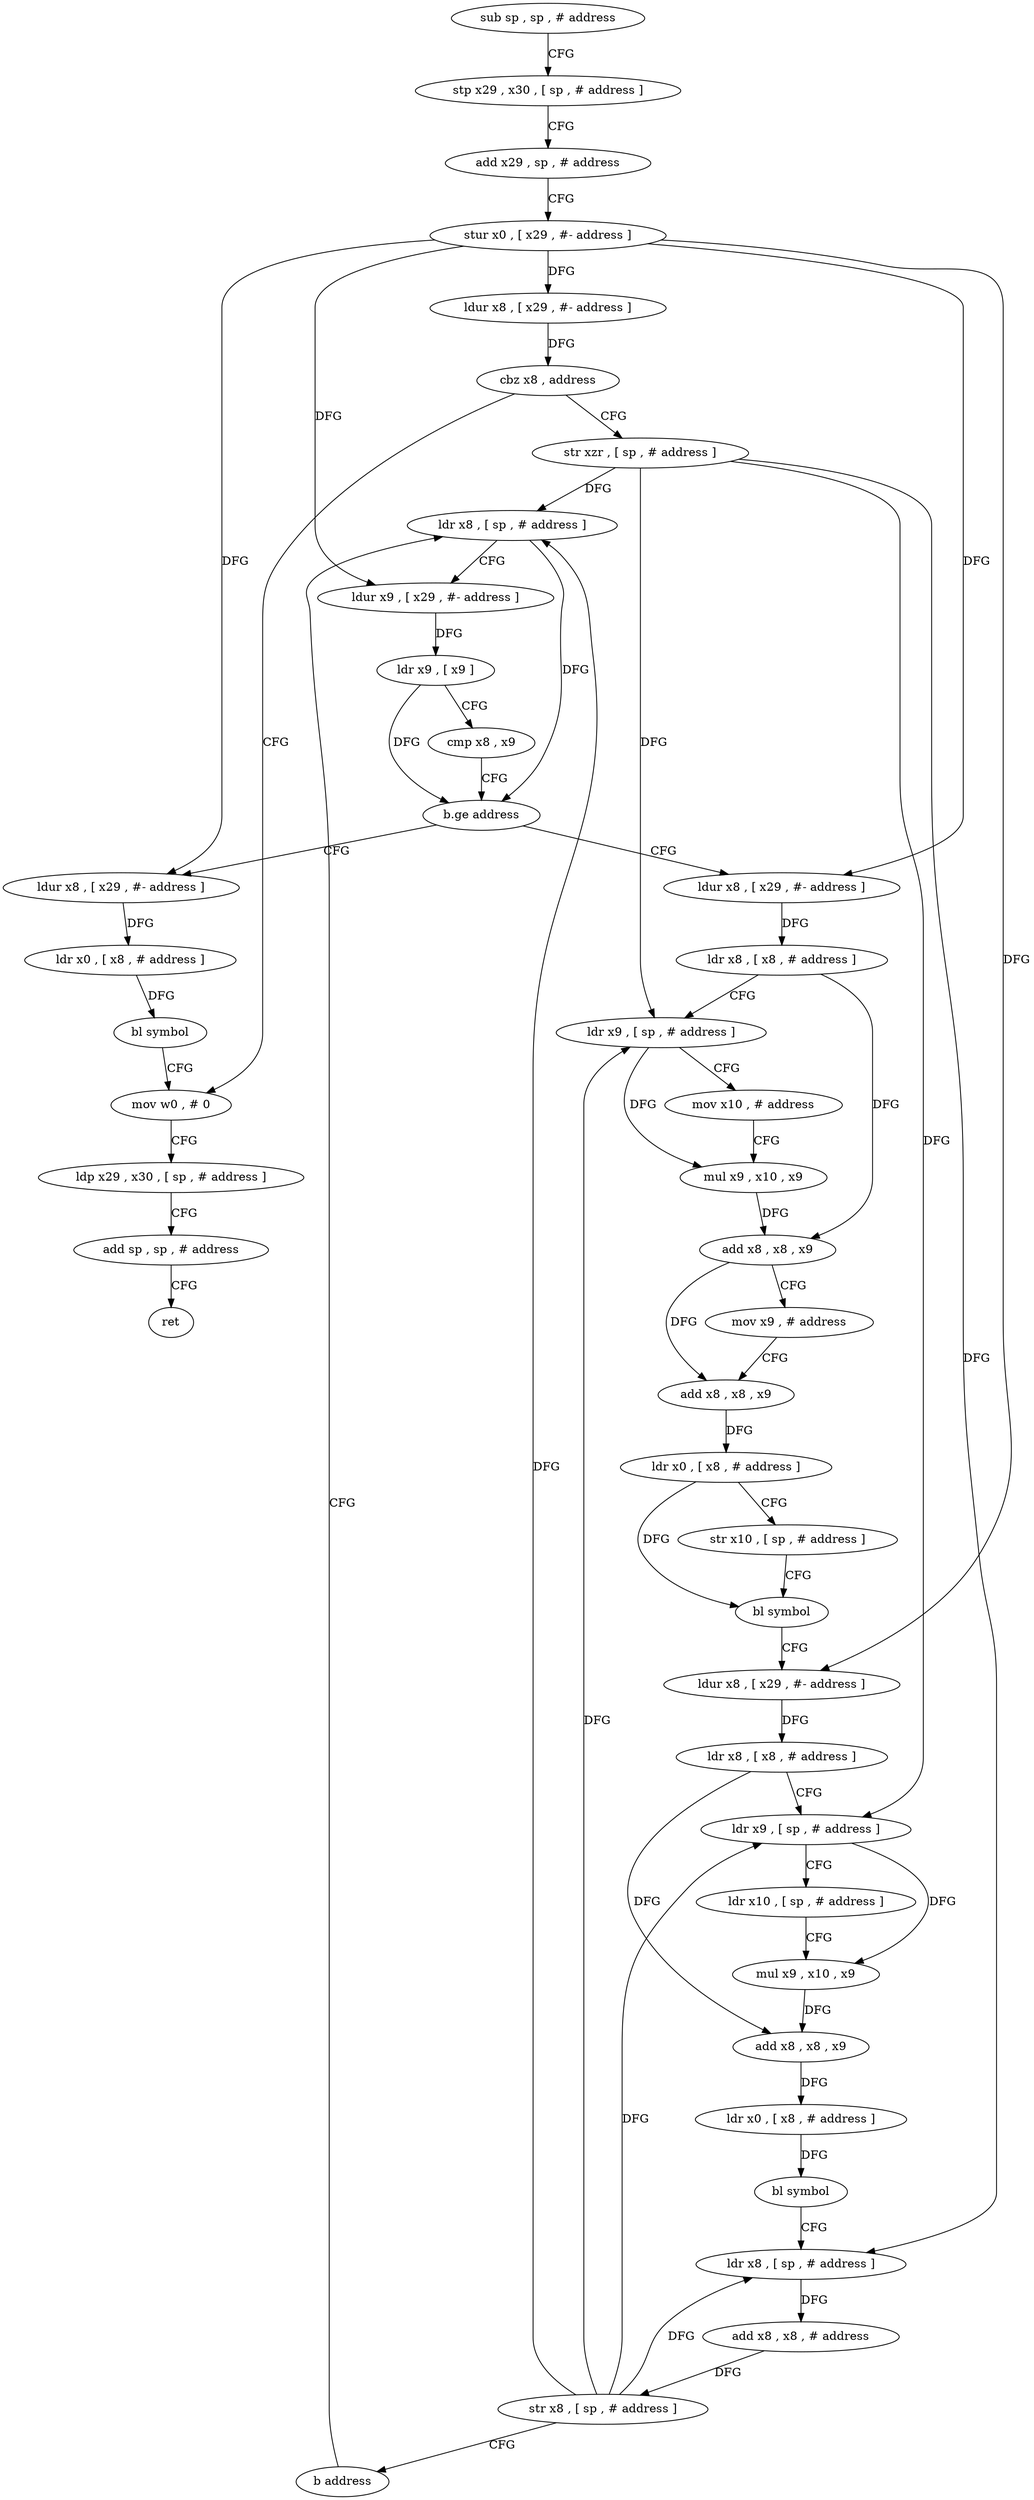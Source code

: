 digraph "func" {
"4327032" [label = "sub sp , sp , # address" ]
"4327036" [label = "stp x29 , x30 , [ sp , # address ]" ]
"4327040" [label = "add x29 , sp , # address" ]
"4327044" [label = "stur x0 , [ x29 , #- address ]" ]
"4327048" [label = "ldur x8 , [ x29 , #- address ]" ]
"4327052" [label = "cbz x8 , address" ]
"4327184" [label = "mov w0 , # 0" ]
"4327056" [label = "str xzr , [ sp , # address ]" ]
"4327188" [label = "ldp x29 , x30 , [ sp , # address ]" ]
"4327192" [label = "add sp , sp , # address" ]
"4327196" [label = "ret" ]
"4327060" [label = "ldr x8 , [ sp , # address ]" ]
"4327172" [label = "ldur x8 , [ x29 , #- address ]" ]
"4327176" [label = "ldr x0 , [ x8 , # address ]" ]
"4327180" [label = "bl symbol" ]
"4327080" [label = "ldur x8 , [ x29 , #- address ]" ]
"4327084" [label = "ldr x8 , [ x8 , # address ]" ]
"4327088" [label = "ldr x9 , [ sp , # address ]" ]
"4327092" [label = "mov x10 , # address" ]
"4327096" [label = "mul x9 , x10 , x9" ]
"4327100" [label = "add x8 , x8 , x9" ]
"4327104" [label = "mov x9 , # address" ]
"4327108" [label = "add x8 , x8 , x9" ]
"4327112" [label = "ldr x0 , [ x8 , # address ]" ]
"4327116" [label = "str x10 , [ sp , # address ]" ]
"4327120" [label = "bl symbol" ]
"4327124" [label = "ldur x8 , [ x29 , #- address ]" ]
"4327128" [label = "ldr x8 , [ x8 , # address ]" ]
"4327132" [label = "ldr x9 , [ sp , # address ]" ]
"4327136" [label = "ldr x10 , [ sp , # address ]" ]
"4327140" [label = "mul x9 , x10 , x9" ]
"4327144" [label = "add x8 , x8 , x9" ]
"4327148" [label = "ldr x0 , [ x8 , # address ]" ]
"4327152" [label = "bl symbol" ]
"4327156" [label = "ldr x8 , [ sp , # address ]" ]
"4327160" [label = "add x8 , x8 , # address" ]
"4327164" [label = "str x8 , [ sp , # address ]" ]
"4327168" [label = "b address" ]
"4327064" [label = "ldur x9 , [ x29 , #- address ]" ]
"4327068" [label = "ldr x9 , [ x9 ]" ]
"4327072" [label = "cmp x8 , x9" ]
"4327076" [label = "b.ge address" ]
"4327032" -> "4327036" [ label = "CFG" ]
"4327036" -> "4327040" [ label = "CFG" ]
"4327040" -> "4327044" [ label = "CFG" ]
"4327044" -> "4327048" [ label = "DFG" ]
"4327044" -> "4327064" [ label = "DFG" ]
"4327044" -> "4327172" [ label = "DFG" ]
"4327044" -> "4327080" [ label = "DFG" ]
"4327044" -> "4327124" [ label = "DFG" ]
"4327048" -> "4327052" [ label = "DFG" ]
"4327052" -> "4327184" [ label = "CFG" ]
"4327052" -> "4327056" [ label = "CFG" ]
"4327184" -> "4327188" [ label = "CFG" ]
"4327056" -> "4327060" [ label = "DFG" ]
"4327056" -> "4327088" [ label = "DFG" ]
"4327056" -> "4327132" [ label = "DFG" ]
"4327056" -> "4327156" [ label = "DFG" ]
"4327188" -> "4327192" [ label = "CFG" ]
"4327192" -> "4327196" [ label = "CFG" ]
"4327060" -> "4327064" [ label = "CFG" ]
"4327060" -> "4327076" [ label = "DFG" ]
"4327172" -> "4327176" [ label = "DFG" ]
"4327176" -> "4327180" [ label = "DFG" ]
"4327180" -> "4327184" [ label = "CFG" ]
"4327080" -> "4327084" [ label = "DFG" ]
"4327084" -> "4327088" [ label = "CFG" ]
"4327084" -> "4327100" [ label = "DFG" ]
"4327088" -> "4327092" [ label = "CFG" ]
"4327088" -> "4327096" [ label = "DFG" ]
"4327092" -> "4327096" [ label = "CFG" ]
"4327096" -> "4327100" [ label = "DFG" ]
"4327100" -> "4327104" [ label = "CFG" ]
"4327100" -> "4327108" [ label = "DFG" ]
"4327104" -> "4327108" [ label = "CFG" ]
"4327108" -> "4327112" [ label = "DFG" ]
"4327112" -> "4327116" [ label = "CFG" ]
"4327112" -> "4327120" [ label = "DFG" ]
"4327116" -> "4327120" [ label = "CFG" ]
"4327120" -> "4327124" [ label = "CFG" ]
"4327124" -> "4327128" [ label = "DFG" ]
"4327128" -> "4327132" [ label = "CFG" ]
"4327128" -> "4327144" [ label = "DFG" ]
"4327132" -> "4327136" [ label = "CFG" ]
"4327132" -> "4327140" [ label = "DFG" ]
"4327136" -> "4327140" [ label = "CFG" ]
"4327140" -> "4327144" [ label = "DFG" ]
"4327144" -> "4327148" [ label = "DFG" ]
"4327148" -> "4327152" [ label = "DFG" ]
"4327152" -> "4327156" [ label = "CFG" ]
"4327156" -> "4327160" [ label = "DFG" ]
"4327160" -> "4327164" [ label = "DFG" ]
"4327164" -> "4327168" [ label = "CFG" ]
"4327164" -> "4327060" [ label = "DFG" ]
"4327164" -> "4327088" [ label = "DFG" ]
"4327164" -> "4327132" [ label = "DFG" ]
"4327164" -> "4327156" [ label = "DFG" ]
"4327168" -> "4327060" [ label = "CFG" ]
"4327064" -> "4327068" [ label = "DFG" ]
"4327068" -> "4327072" [ label = "CFG" ]
"4327068" -> "4327076" [ label = "DFG" ]
"4327072" -> "4327076" [ label = "CFG" ]
"4327076" -> "4327172" [ label = "CFG" ]
"4327076" -> "4327080" [ label = "CFG" ]
}

